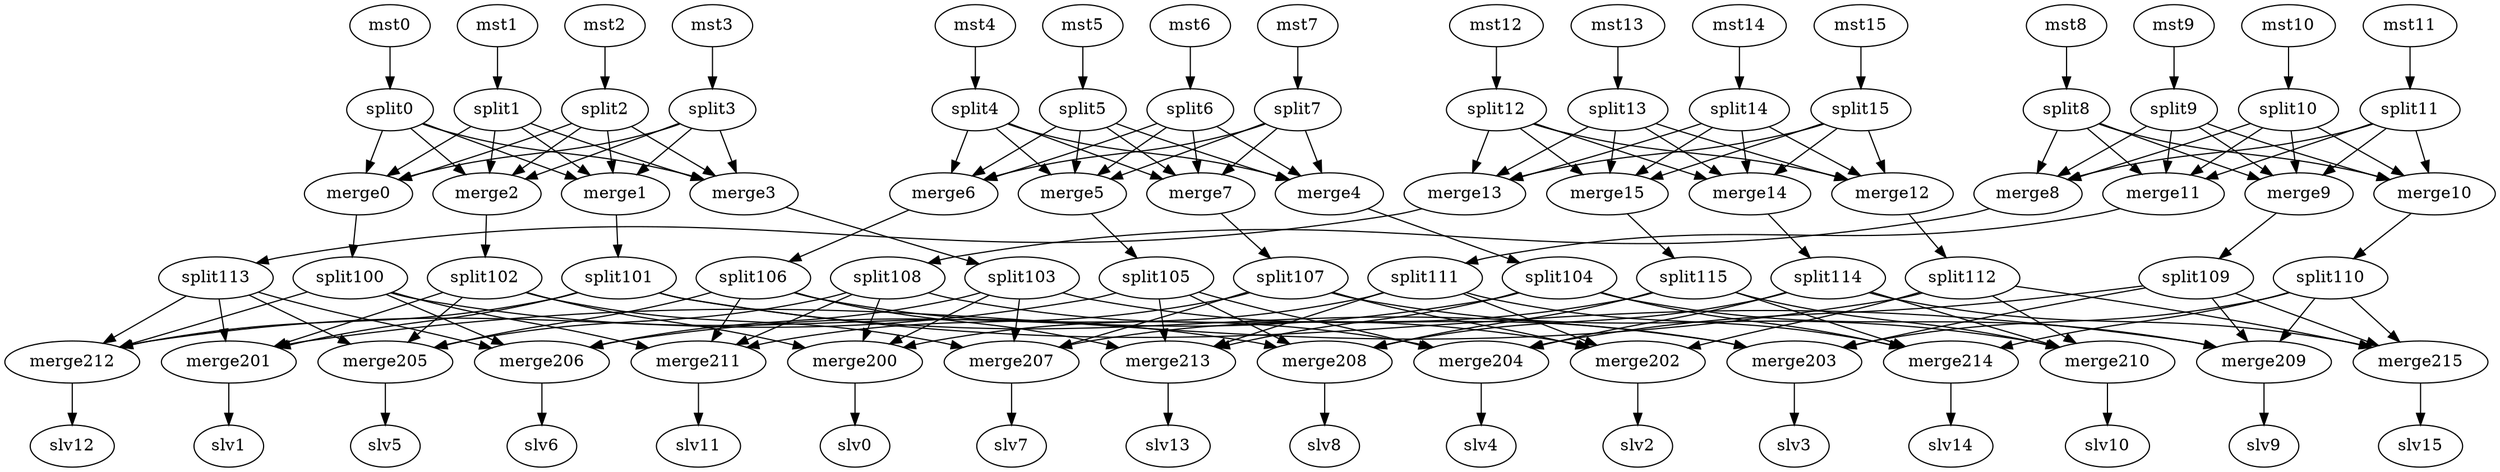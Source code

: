 

digraph x16 {



mst0 -> split0 ;
split0 -> merge0 ;
split0 -> merge1 ;
split0 -> merge2 ;
split0 -> merge3 ;

mst1 -> split1 ;
split1 -> merge0 ;
split1 -> merge1 ;
split1 -> merge2 ;
split1 -> merge3 ;

mst2 -> split2 ;
split2 -> merge0 ;
split2 -> merge1 ;
split2 -> merge2 ;
split2 -> merge3 ;

mst3 -> split3 ;
split3 -> merge0 ;
split3 -> merge1 ;
split3 -> merge2 ;
split3 -> merge3 ;

mst4 -> split4 ;
split4 -> merge4 ;
split4 -> merge5 ;
split4 -> merge6 ;
split4 -> merge7 ;

mst5 -> split5 ;
split5 -> merge4 ;
split5 -> merge5 ;
split5 -> merge6 ;
split5 -> merge7 ;

mst6 -> split6 ;
split6 -> merge4 ;
split6 -> merge5 ;
split6 -> merge6 ;
split6 -> merge7 ;

mst7 -> split7 ;
split7 -> merge4 ;
split7 -> merge5 ;
split7 -> merge6 ;
split7 -> merge7 ;

mst8 -> split8 ;
split8 -> merge8 ;
split8 -> merge9 ;
split8 -> merge10 ;
split8 -> merge11 ;

mst9 -> split9 ;
split9 -> merge8 ;
split9 -> merge9 ;
split9 -> merge10 ;
split9 -> merge11 ;

mst10 -> split10 ;
split10 -> merge8 ;
split10 -> merge9 ;
split10 -> merge10 ;
split10 -> merge11 ;

mst11 -> split11 ;
split11 -> merge8 ;
split11 -> merge9 ;
split11 -> merge10 ;
split11 -> merge11 ;

mst12 -> split12 ;
split12 -> merge12 ;
split12 -> merge13 ;
split12 -> merge14 ;
split12 -> merge15 ;

mst13 -> split13 ;
split13 -> merge12 ;
split13 -> merge13 ;
split13 -> merge14 ;
split13 -> merge15 ;

mst14 -> split14 ;
split14 -> merge12 ;
split14 -> merge13 ;
split14 -> merge14 ;
split14 -> merge15 ;

mst15 -> split15 ;
split15 -> merge12 ;
split15 -> merge13 ;
split15 -> merge14 ;
split15 -> merge15 ;




merge0       -> split100 ;

merge1       -> split101 ;

merge2       -> split102 ;

merge3       -> split103 ;

merge4       -> split104 ;

merge5       -> split105 ;

merge6       -> split106 ;

merge7       -> split107 ;

merge8       -> split108 ;

merge9       -> split109 ;

merge10       -> split110 ;

merge11       -> split111 ;

merge12       -> split112 ;

merge13       -> split113 ;

merge14       -> split114 ;

merge15       -> split115 ;






split100  -> merge208 ;

split100  -> merge211 ;

split100  -> merge212 ;

split100  -> merge206 ;

split101  -> merge203 ;

split101  -> merge201 ;

split101  -> merge212 ;

split101  -> merge209 ;

split102  -> merge201 ;

split102  -> merge200 ;

split102  -> merge207 ;

split102  -> merge205 ;

split103  -> merge200 ;

split103  -> merge207 ;

split103  -> merge206 ;

split103  -> merge203 ;

split104  -> merge209 ;

split104  -> merge206 ;

split104  -> merge213 ;

split104  -> merge214 ;

split105  -> merge213 ;

split105  -> merge204 ;

split105  -> merge208 ;

split105  -> merge212 ;

split106  -> merge213 ;

split106  -> merge205 ;

split106  -> merge211 ;

split106  -> merge204 ;

split107  -> merge210 ;

split107  -> merge202 ;

split107  -> merge207 ;

split107  -> merge211 ;

split108  -> merge211 ;

split108  -> merge202 ;

split108  -> merge205 ;

split108  -> merge200 ;

split109  -> merge215 ;

split109  -> merge209 ;

split109  -> merge204 ;

split109  -> merge203 ;

split110  -> merge215 ;

split110  -> merge203 ;

split110  -> merge209 ;

split110  -> merge214 ;

split111  -> merge213 ;

split111  -> merge200 ;

split111  -> merge202 ;

split111  -> merge214 ;

split112  -> merge215 ;

split112  -> merge202 ;

split112  -> merge201 ;

split112  -> merge210 ;

split113  -> merge201 ;

split113  -> merge206 ;

split113  -> merge212 ;

split113  -> merge205 ;

split114  -> merge208 ;

split114  -> merge210 ;

split114  -> merge215 ;

split114  -> merge204 ;

split115  -> merge210 ;

split115  -> merge207 ;

split115  -> merge214 ;

split115  -> merge208 ;




merge200 -> slv0 ;

merge201 -> slv1 ;

merge202 -> slv2 ;

merge203 -> slv3 ;

merge204 -> slv4 ;

merge205 -> slv5 ;

merge206 -> slv6 ;

merge207 -> slv7 ;

merge208 -> slv8 ;

merge209 -> slv9 ;

merge210 -> slv10 ;

merge211 -> slv11 ;

merge212 -> slv12 ;

merge213 -> slv13 ;

merge214 -> slv14 ;

merge215 -> slv15 ;


}



